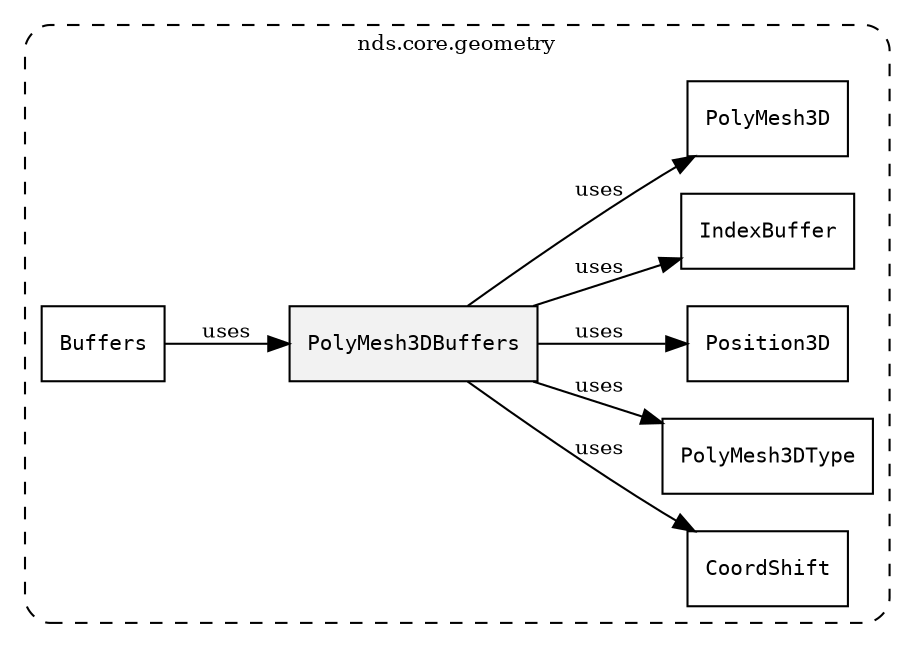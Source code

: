 /**
 * This dot file creates symbol collaboration diagram for PolyMesh3DBuffers.
 */
digraph ZSERIO
{
    node [shape=box, fontsize=10];
    rankdir="LR";
    fontsize=10;
    tooltip="PolyMesh3DBuffers collaboration diagram";

    subgraph "cluster_nds.core.geometry"
    {
        style="dashed, rounded";
        label="nds.core.geometry";
        tooltip="Package nds.core.geometry";
        href="../../../content/packages/nds.core.geometry.html#Package-nds-core-geometry";
        target="_parent";

        "PolyMesh3DBuffers" [style="filled", fillcolor="#0000000D", target="_parent", label=<<font face="monospace"><table align="center" border="0" cellspacing="0" cellpadding="0"><tr><td href="../../../content/packages/nds.core.geometry.html#Structure-PolyMesh3DBuffers" title="Structure defined in nds.core.geometry">PolyMesh3DBuffers</td></tr></table></font>>];
        "CoordShift" [target="_parent", label=<<font face="monospace"><table align="center" border="0" cellspacing="0" cellpadding="0"><tr><td href="../../../content/packages/nds.core.geometry.html#Subtype-CoordShift" title="Subtype defined in nds.core.geometry">CoordShift</td></tr></table></font>>];
        "PolyMesh3DType" [target="_parent", label=<<font face="monospace"><table align="center" border="0" cellspacing="0" cellpadding="0"><tr><td href="../../../content/packages/nds.core.geometry.html#Enum-PolyMesh3DType" title="Enum defined in nds.core.geometry">PolyMesh3DType</td></tr></table></font>>];
        "Position3D" [target="_parent", label=<<font face="monospace"><table align="center" border="0" cellspacing="0" cellpadding="0"><tr><td href="../../../content/packages/nds.core.geometry.html#Structure-Position3D" title="Structure defined in nds.core.geometry">Position3D</td></tr></table></font>>];
        "IndexBuffer" [target="_parent", label=<<font face="monospace"><table align="center" border="0" cellspacing="0" cellpadding="0"><tr><td href="../../../content/packages/nds.core.geometry.html#Structure-IndexBuffer" title="Structure defined in nds.core.geometry">IndexBuffer</td></tr></table></font>>];
        "PolyMesh3D" [target="_parent", label=<<font face="monospace"><table align="center" border="0" cellspacing="0" cellpadding="0"><tr><td href="../../../content/packages/nds.core.geometry.html#Structure-PolyMesh3D" title="Structure defined in nds.core.geometry">PolyMesh3D</td></tr></table></font>>];
        "Buffers" [target="_parent", label=<<font face="monospace"><table align="center" border="0" cellspacing="0" cellpadding="0"><tr><td href="../../../content/packages/nds.core.geometry.html#Choice-Buffers" title="Choice defined in nds.core.geometry">Buffers</td></tr></table></font>>];
    }

    "PolyMesh3DBuffers" -> "CoordShift" [label="uses", fontsize=10];
    "PolyMesh3DBuffers" -> "PolyMesh3DType" [label="uses", fontsize=10];
    "PolyMesh3DBuffers" -> "Position3D" [label="uses", fontsize=10];
    "PolyMesh3DBuffers" -> "IndexBuffer" [label="uses", fontsize=10];
    "PolyMesh3DBuffers" -> "PolyMesh3D" [label="uses", fontsize=10];
    "Buffers" -> "PolyMesh3DBuffers" [label="uses", fontsize=10];
}
